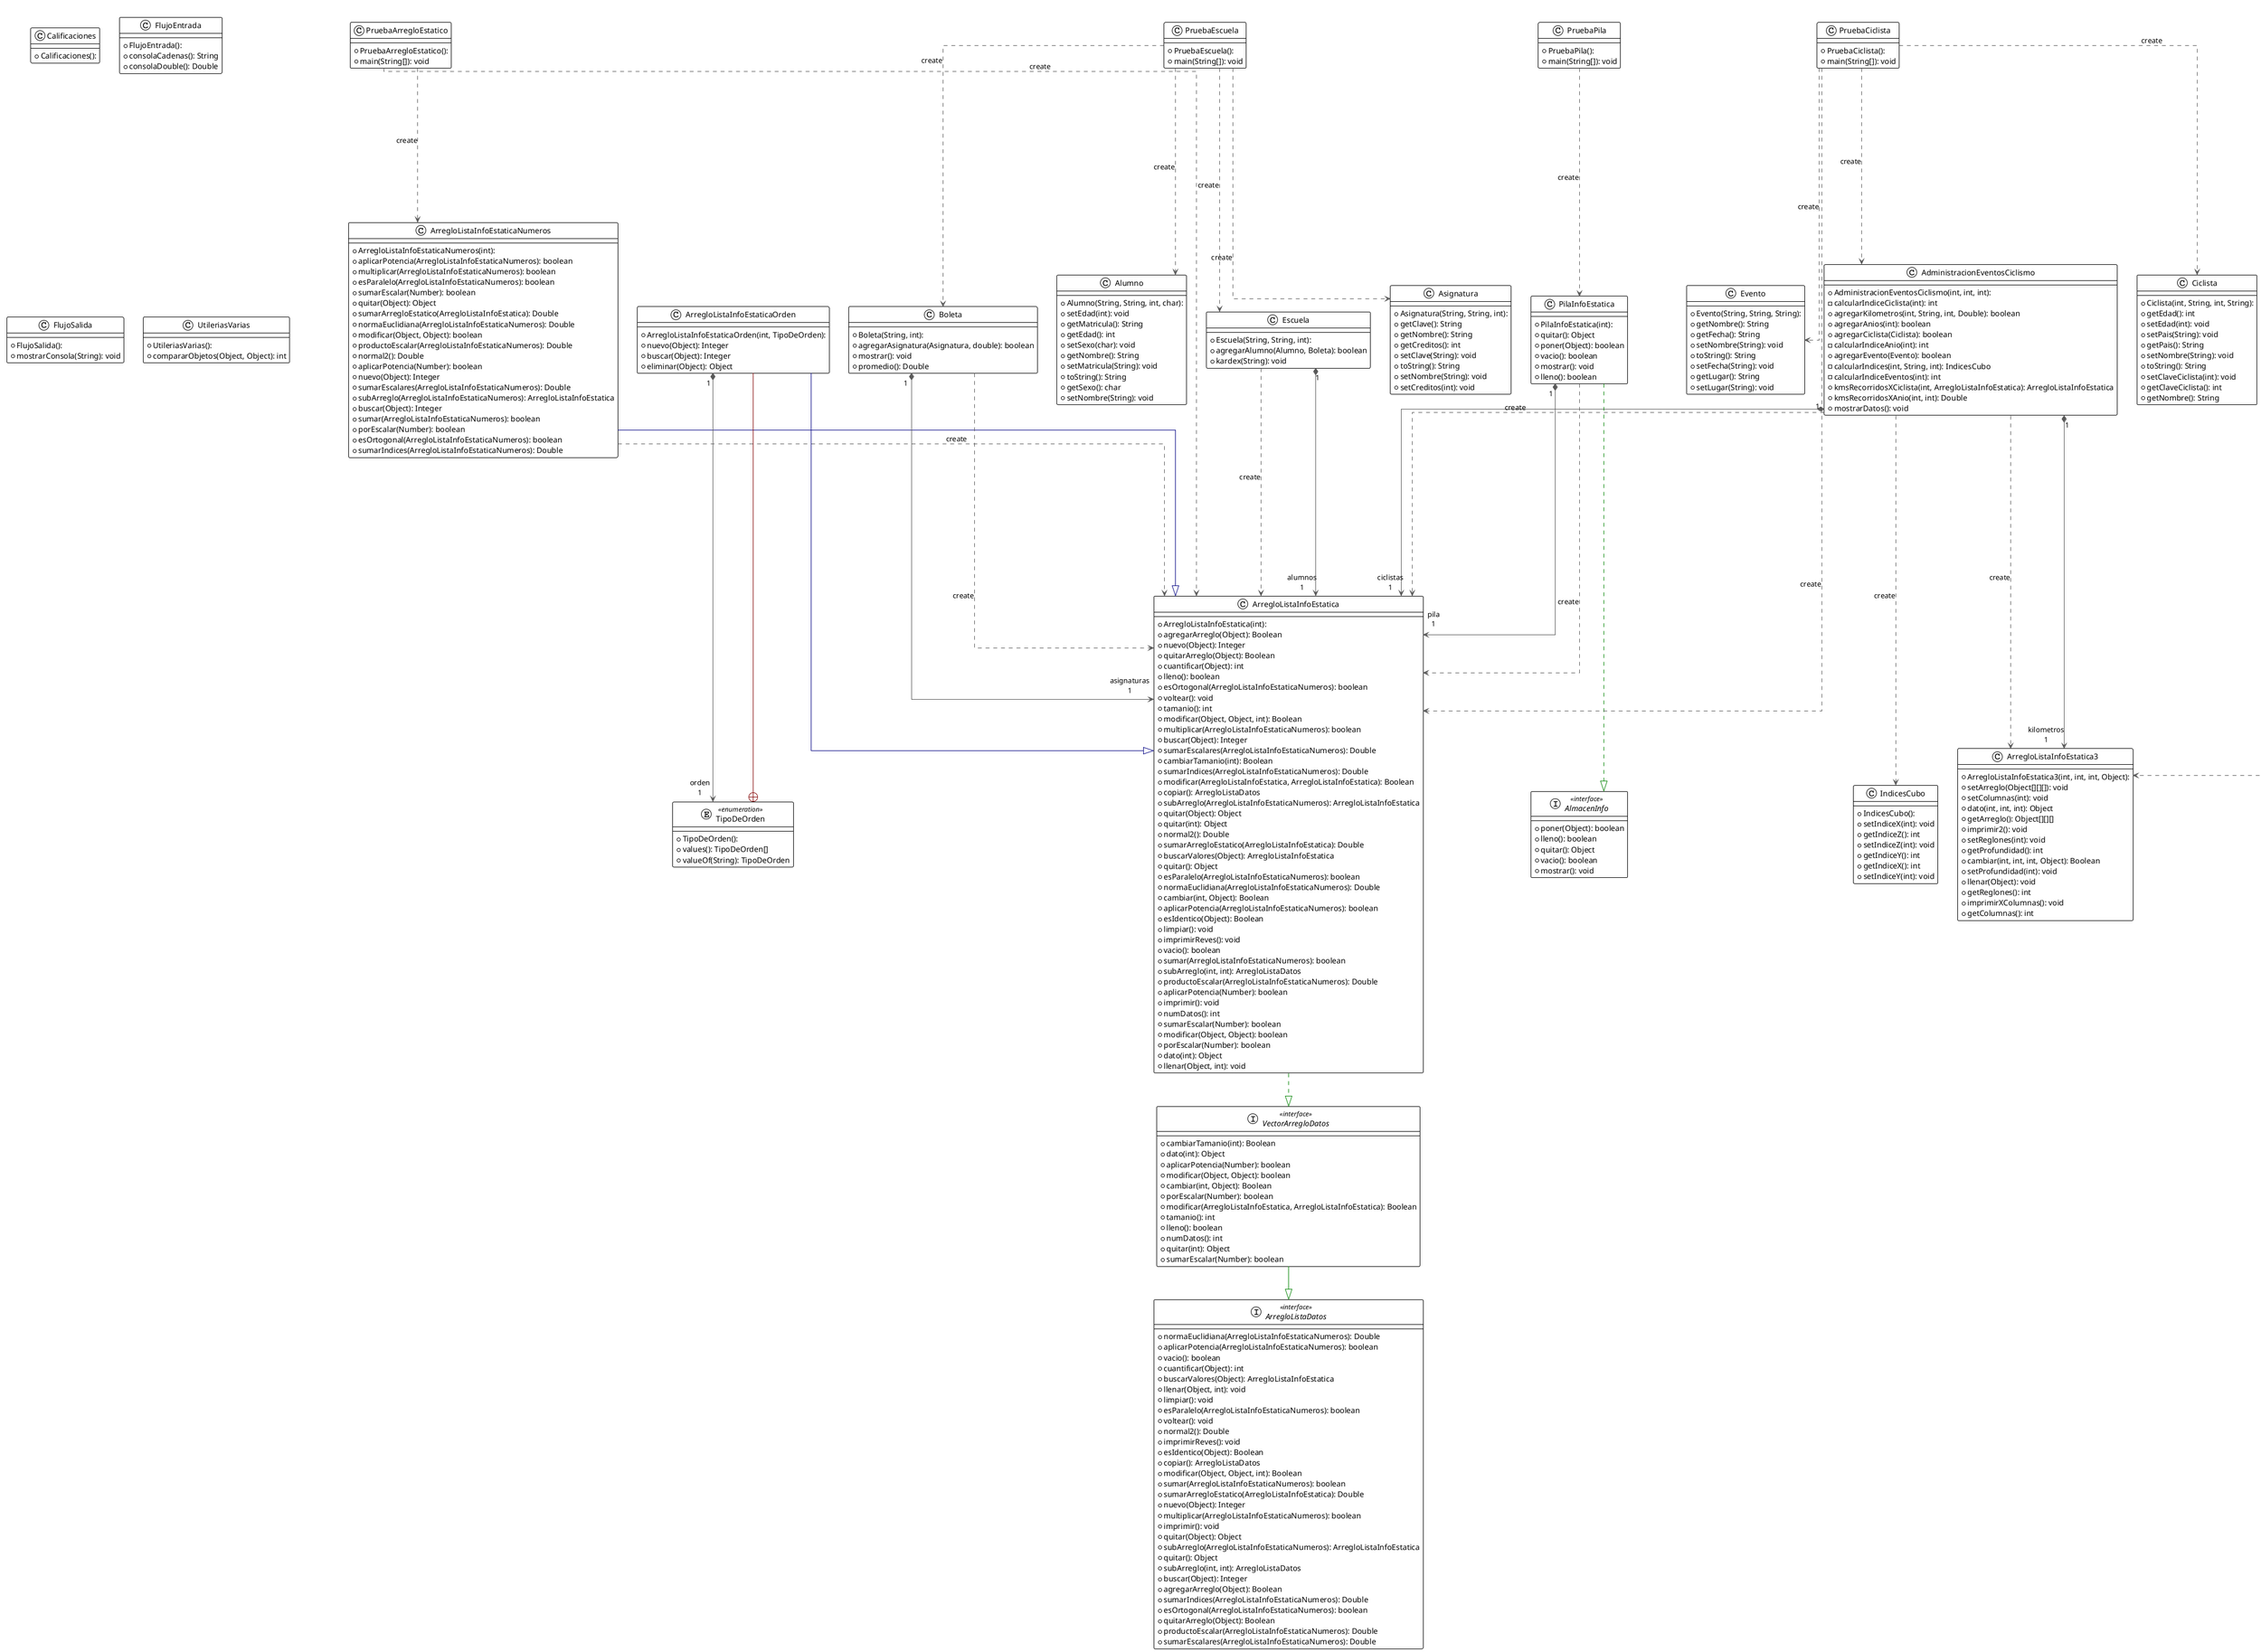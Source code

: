 @startuml

!theme plain
top to bottom direction
skinparam linetype ortho

class AdministracionEventosCiclismo {
  + AdministracionEventosCiclismo(int, int, int): 
  - calcularIndiceCiclista(int): int
  + agregarKilometros(int, String, int, Double): boolean
  + agregarAnios(int): boolean
  + agregarCiclista(Ciclista): boolean
  - calcularIndiceAnio(int): int
  + agregarEvento(Evento): boolean
  - calcularIndices(int, String, int): IndicesCubo
  - calcularIndiceEventos(int): int
  + kmsRecorridosXCiclista(int, ArregloListaInfoEstatica): ArregloListaInfoEstatica
  + kmsRecorridosXAnio(int, int): Double
  + mostrarDatos(): void
}
interface AlmacenInfo << interface >> {
  + poner(Object): boolean
  + lleno(): boolean
  + quitar(): Object
  + vacio(): boolean
  + mostrar(): void
}
class Alumno {
  + Alumno(String, String, int, char): 
  + setEdad(int): void
  + getMatricula(): String
  + getEdad(): int
  + setSexo(char): void
  + getNombre(): String
  + setMatricula(String): void
  + toString(): String
  + getSexo(): char
  + setNombre(String): void
}
interface ArregloListaDatos << interface >> {
  + normaEuclidiana(ArregloListaInfoEstaticaNumeros): Double
  + aplicarPotencia(ArregloListaInfoEstaticaNumeros): boolean
  + vacio(): boolean
  + cuantificar(Object): int
  + buscarValores(Object): ArregloListaInfoEstatica
  + llenar(Object, int): void
  + limpiar(): void
  + esParalelo(ArregloListaInfoEstaticaNumeros): boolean
  + voltear(): void
  + normal2(): Double
  + imprimirReves(): void
  + esIdentico(Object): Boolean
  + copiar(): ArregloListaDatos
  + modificar(Object, Object, int): Boolean
  + sumar(ArregloListaInfoEstaticaNumeros): boolean
  + sumarArregloEstatico(ArregloListaInfoEstatica): Double
  + nuevo(Object): Integer
  + multiplicar(ArregloListaInfoEstaticaNumeros): boolean
  + imprimir(): void
  + quitar(Object): Object
  + subArreglo(ArregloListaInfoEstaticaNumeros): ArregloListaInfoEstatica
  + quitar(): Object
  + subArreglo(int, int): ArregloListaDatos
  + buscar(Object): Integer
  + agregarArreglo(Object): Boolean
  + sumarIndices(ArregloListaInfoEstaticaNumeros): Double
  + esOrtogonal(ArregloListaInfoEstaticaNumeros): boolean
  + quitarArreglo(Object): Boolean
  + productoEscalar(ArregloListaInfoEstaticaNumeros): Double
  + sumarEscalares(ArregloListaInfoEstaticaNumeros): Double
}
class ArregloListaInfoEstatica {
  + ArregloListaInfoEstatica(int): 
  + agregarArreglo(Object): Boolean
  + nuevo(Object): Integer
  + quitarArreglo(Object): Boolean
  + cuantificar(Object): int
  + lleno(): boolean
  + esOrtogonal(ArregloListaInfoEstaticaNumeros): boolean
  + voltear(): void
  + tamanio(): int
  + modificar(Object, Object, int): Boolean
  + multiplicar(ArregloListaInfoEstaticaNumeros): boolean
  + buscar(Object): Integer
  + sumarEscalares(ArregloListaInfoEstaticaNumeros): Double
  + cambiarTamanio(int): Boolean
  + sumarIndices(ArregloListaInfoEstaticaNumeros): Double
  + modificar(ArregloListaInfoEstatica, ArregloListaInfoEstatica): Boolean
  + copiar(): ArregloListaDatos
  + subArreglo(ArregloListaInfoEstaticaNumeros): ArregloListaInfoEstatica
  + quitar(Object): Object
  + quitar(int): Object
  + normal2(): Double
  + sumarArregloEstatico(ArregloListaInfoEstatica): Double
  + buscarValores(Object): ArregloListaInfoEstatica
  + quitar(): Object
  + esParalelo(ArregloListaInfoEstaticaNumeros): boolean
  + normaEuclidiana(ArregloListaInfoEstaticaNumeros): Double
  + cambiar(int, Object): Boolean
  + aplicarPotencia(ArregloListaInfoEstaticaNumeros): boolean
  + esIdentico(Object): Boolean
  + limpiar(): void
  + imprimirReves(): void
  + vacio(): boolean
  + sumar(ArregloListaInfoEstaticaNumeros): boolean
  + subArreglo(int, int): ArregloListaDatos
  + productoEscalar(ArregloListaInfoEstaticaNumeros): Double
  + aplicarPotencia(Number): boolean
  + imprimir(): void
  + numDatos(): int
  + sumarEscalar(Number): boolean
  + modificar(Object, Object): boolean
  + porEscalar(Number): boolean
  + dato(int): Object
  + llenar(Object, int): void
}
class ArregloListaInfoEstatica2 {
  + ArregloListaInfoEstatica2(int, int, Object): 
  + ArregloListaInfoEstatica2(int, int): 
  + numElementos(): Integer
  + agregarMatrizXRenglon(ArregloListaInfoEstatica2): boolean
  + aVectorColumna(): ArregloListaInfoEstatica2
  + imprimirXColumnas(): void
  + setColumnas(int): void
  + cambiar(int, int, Object): boolean
  + agregarRenglon(ArregloListaInfoEstatica): boolean
  + vectorRenglon(int, Object): boolean
  + redefinir(ArregloListaInfoEstatica2): boolean
  + eliminarRenglon(int): boolean
  + vectorColumna(int, Object): boolean
  + imprimirXRenglones(): void
  + aVectorRenglon(): ArregloListaInfoEstatica2
  + getFilas(): int
  + copiar(): ArregloListaInfoEstatica2
  + dato(int, int): Object
  + llenar(Object): void
  + eliminarColumna(int): boolean
  + transpuesta(): void
  + agregarMatrizXColumna(ArregloListaInfoEstatica2): boolean
  + esIgual(ArregloListaInfoEstatica2): boolean
  + agregarColumna(ArregloListaInfoEstatica): boolean
  + getColumnas(): int
  + setFilas(int): void
  + aMatriz3(ArregloListaInfoEstatica): ArregloListaInfoEstatica3
}
class ArregloListaInfoEstatica3 {
  + ArregloListaInfoEstatica3(int, int, int, Object): 
  + setArreglo(Object[][][]): void
  + setColumnas(int): void
  + dato(int, int, int): Object
  + getArreglo(): Object[][][]
  + imprimir2(): void
  + setReglones(int): void
  + getProfundidad(): int
  + cambiar(int, int, int, Object): Boolean
  + setProfundidad(int): void
  + llenar(Object): void
  + getReglones(): int
  + imprimirXColumnas(): void
  + getColumnas(): int
}
class ArregloListaInfoEstaticaNumeros {
  + ArregloListaInfoEstaticaNumeros(int): 
  + aplicarPotencia(ArregloListaInfoEstaticaNumeros): boolean
  + multiplicar(ArregloListaInfoEstaticaNumeros): boolean
  + esParalelo(ArregloListaInfoEstaticaNumeros): boolean
  + sumarEscalar(Number): boolean
  + quitar(Object): Object
  + sumarArregloEstatico(ArregloListaInfoEstatica): Double
  + normaEuclidiana(ArregloListaInfoEstaticaNumeros): Double
  + modificar(Object, Object): boolean
  + productoEscalar(ArregloListaInfoEstaticaNumeros): Double
  + normal2(): Double
  + aplicarPotencia(Number): boolean
  + nuevo(Object): Integer
  + sumarEscalares(ArregloListaInfoEstaticaNumeros): Double
  + subArreglo(ArregloListaInfoEstaticaNumeros): ArregloListaInfoEstatica
  + buscar(Object): Integer
  + sumar(ArregloListaInfoEstaticaNumeros): boolean
  + porEscalar(Number): boolean
  + esOrtogonal(ArregloListaInfoEstaticaNumeros): boolean
  + sumarIndices(ArregloListaInfoEstaticaNumeros): Double
}
class ArregloListaInfoEstaticaOrden {
  + ArregloListaInfoEstaticaOrden(int, TipoDeOrden): 
  + nuevo(Object): Integer
  + buscar(Object): Integer
  + eliminar(Object): Object
}
class Asignatura {
  + Asignatura(String, String, int): 
  + getClave(): String
  + getNombre(): String
  + getCreditos(): int
  + setClave(String): void
  + toString(): String
  + setNombre(String): void
  + setCreditos(int): void
}
class AudioFileRecord {
  + AudioFileRecord(String): 
  + convertirBufferAArregloNumerico(): ArregoListaInfoEstaticaNumeros
  + convertirArregloNumericoABuffer(ArregoListaInfoEstaticaNumeros): void
  + leerAudio(): void
  + EscribirAudio(): void
}
class Boleta {
  + Boleta(String, int): 
  + agregarAsignatura(Asignatura, double): boolean
  + mostrar(): void
  + promedio(): Double
}
class Calificaciones {
  + Calificaciones(): 
}
class Ciclista {
  + Ciclista(int, String, int, String): 
  + getEdad(): int
  + setEdad(int): void
  + setPais(String): void
  + getPais(): String
  + setNombre(String): void
  + toString(): String
  + setClaveCiclista(int): void
  + getClaveCiclista(): int
  + getNombre(): String
}
class Escuela {
  + Escuela(String, String, int): 
  + agregarAlumno(Alumno, Boleta): boolean
  + kardex(String): void
}
class Evento {
  + Evento(String, String, String): 
  + getNombre(): String
  + getFecha(): String
  + setNombre(String): void
  + toString(): String
  + setFecha(String): void
  + getLugar(): String
  + setLugar(String): void
}
class FlujoEntrada {
  + FlujoEntrada(): 
  + consolaCadenas(): String
  + consolaDouble(): Double
}
class FlujoSalida {
  + FlujoSalida(): 
  + mostrarConsola(String): void
}
enum IOState << enumeration >> {
  + IOState(): 
  + values(): IOState[]
  + valueOf(String): IOState
}
class IndicesCubo {
  + IndicesCubo(): 
  + setIndiceX(int): void
  + getIndiceZ(): int
  + setIndiceZ(int): void
  + getIndiceY(): int
  + getIndiceX(): int
  + setIndiceY(int): void
}
class PilaInfoEstatica {
  + PilaInfoEstatica(int): 
  + quitar(): Object
  + poner(Object): boolean
  + vacio(): boolean
  + mostrar(): void
  + lleno(): boolean
}
class PruebaArregloEstatico {
  + PruebaArregloEstatico(): 
  + main(String[]): void
}
class PruebaArregloEstatico2 {
  + PruebaArregloEstatico2(): 
  + main(String[]): void
}
class PruebaCiclista {
  + PruebaCiclista(): 
  + main(String[]): void
}
class PruebaEscuela {
  + PruebaEscuela(): 
  + main(String[]): void
}
class PruebaMatriz3 {
  + PruebaMatriz3(): 
  + main(String[]): void
}
class PruebaPila {
  + PruebaPila(): 
  + main(String[]): void
}
enum TipoDeOrden << enumeration >> {
  + TipoDeOrden(): 
  + values(): TipoDeOrden[]
  + valueOf(String): TipoDeOrden
}
class UtileriasVarias {
  + UtileriasVarias(): 
  + compararObjetos(Object, Object): int
}
interface VectorArregloDatos << interface >> {
  + cambiarTamanio(int): Boolean
  + dato(int): Object
  + aplicarPotencia(Number): boolean
  + modificar(Object, Object): boolean
  + cambiar(int, Object): Boolean
  + porEscalar(Number): boolean
  + modificar(ArregloListaInfoEstatica, ArregloListaInfoEstatica): Boolean
  + tamanio(): int
  + lleno(): boolean
  + numDatos(): int
  + quitar(int): Object
  + sumarEscalar(Number): boolean
}
class WavFile {
  - WavFile(): 
  + writeFrames(double[], int): int
  + readFrames(long[][], int, int): int
  + display(): void
  + getSampleRate(): long
  + readFrames(int[], int, int): int
  + close(): void
  + readFrames(long[], int, int): int
  + main(String[]): void
  + display(PrintStream): void
  + getFramesRemaining(): long
  + readFrames(int[][], int, int): int
  + writeFrames(int[], int): int
  + writeFrames(long[][], int): int
  - putLE(long, byte[], int, int): void
  + readFrames(int[], int): int
  + readFrames(long[], int): int
  + openWavFile(File): WavFile
  + readFrames(double[][], int): int
  + writeFrames(int[][], int): int
  + readFrames(double[], int): int
  - writeSample(long): void
  + writeFrames(long[], int, int): int
  + newWavFile(File, int, long, int, long): WavFile
  + getNumFrames(): long
  + readFrames(double[], int, int): int
  + writeFrames(double[], int, int): int
  + writeFrames(double[][], int): int
  + readFrames(double[][], int, int): int
  + readFrames(int[][], int): int
  + writeFrames(int[][], int, int): int
  - getLE(byte[], int, int): long
  + writeFrames(int[], int, int): int
  + writeFrames(long[], int): int
  - readSample(): long
  + getValidBits(): int
  + getNumChannels(): int
  + writeFrames(long[][], int, int): int
  + readFrames(long[][], int): int
  + writeFrames(double[][], int, int): int
}
class WavFileException {
  + WavFileException(String): 
  + WavFileException(String, Throwable): 
  + WavFileException(): 
  + WavFileException(Throwable): 
}

AdministracionEventosCiclismo   "1" *-[#595959,plain]-> "ciclistas\n1" ArregloListaInfoEstatica        
AdministracionEventosCiclismo    -[#595959,dashed]->  ArregloListaInfoEstatica        : "«create»"
AdministracionEventosCiclismo    -[#595959,dashed]->  ArregloListaInfoEstatica3       : "«create»"
AdministracionEventosCiclismo   "1" *-[#595959,plain]-> "kilometros\n1" ArregloListaInfoEstatica3       
AdministracionEventosCiclismo    -[#595959,dashed]->  IndicesCubo                     : "«create»"
ArregloListaInfoEstatica         -[#008200,dashed]-^  VectorArregloDatos              
ArregloListaInfoEstaticaNumeros  -[#000082,plain]-^  ArregloListaInfoEstatica        
ArregloListaInfoEstaticaNumeros  -[#595959,dashed]->  ArregloListaInfoEstatica        : "«create»"
ArregloListaInfoEstaticaOrden    -[#000082,plain]-^  ArregloListaInfoEstatica        
ArregloListaInfoEstaticaOrden   "1" *-[#595959,plain]-> "orden\n1" TipoDeOrden                     
AudioFileRecord                 "1" *-[#595959,plain]-> "wavFileR\n1" WavFile                         
Boleta                           -[#595959,dashed]->  ArregloListaInfoEstatica        : "«create»"
Boleta                          "1" *-[#595959,plain]-> "asignaturas\n1" ArregloListaInfoEstatica        
Escuela                          -[#595959,dashed]->  ArregloListaInfoEstatica        : "«create»"
Escuela                         "1" *-[#595959,plain]-> "alumnos\n1" ArregloListaInfoEstatica        
IOState                          +-[#820000,plain]-  WavFile                         
PilaInfoEstatica                 -[#008200,dashed]-^  AlmacenInfo                     
PilaInfoEstatica                "1" *-[#595959,plain]-> "pila\n1" ArregloListaInfoEstatica        
PilaInfoEstatica                 -[#595959,dashed]->  ArregloListaInfoEstatica        : "«create»"
PruebaArregloEstatico            -[#595959,dashed]->  ArregloListaInfoEstatica        : "«create»"
PruebaArregloEstatico            -[#595959,dashed]->  ArregloListaInfoEstaticaNumeros : "«create»"
PruebaArregloEstatico2           -[#595959,dashed]->  ArregloListaInfoEstatica2       : "«create»"
PruebaCiclista                   -[#595959,dashed]->  AdministracionEventosCiclismo   : "«create»"
PruebaCiclista                   -[#595959,dashed]->  ArregloListaInfoEstatica        : "«create»"
PruebaCiclista                   -[#595959,dashed]->  Ciclista                        : "«create»"
PruebaCiclista                   -[#595959,dashed]->  Evento                          : "«create»"
PruebaEscuela                    -[#595959,dashed]->  Alumno                          : "«create»"
PruebaEscuela                    -[#595959,dashed]->  Asignatura                      : "«create»"
PruebaEscuela                    -[#595959,dashed]->  Boleta                          : "«create»"
PruebaEscuela                    -[#595959,dashed]->  Escuela                         : "«create»"
PruebaMatriz3                    -[#595959,dashed]->  ArregloListaInfoEstatica3       : "«create»"
PruebaPila                       -[#595959,dashed]->  PilaInfoEstatica                : "«create»"
TipoDeOrden                      +-[#820000,plain]-  ArregloListaInfoEstaticaOrden   
VectorArregloDatos               -[#008200,plain]-^  ArregloListaDatos               
WavFile                         "1" *-[#595959,plain]-> "ioState\n1" IOState                         
WavFile                          -[#595959,dashed]->  WavFileException                : "«create»"
@enduml
